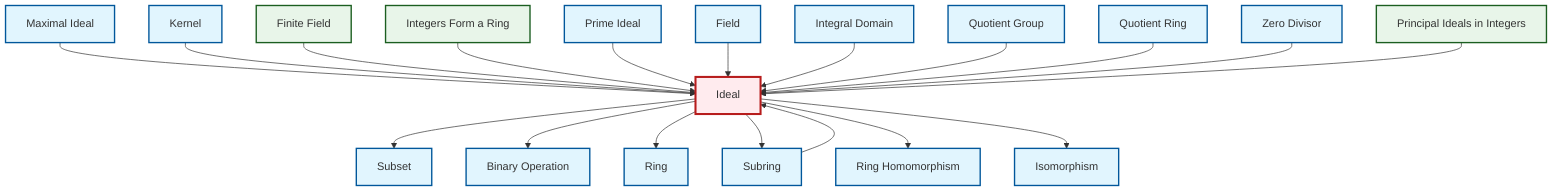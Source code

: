 graph TD
    classDef definition fill:#e1f5fe,stroke:#01579b,stroke-width:2px
    classDef theorem fill:#f3e5f5,stroke:#4a148c,stroke-width:2px
    classDef axiom fill:#fff3e0,stroke:#e65100,stroke-width:2px
    classDef example fill:#e8f5e9,stroke:#1b5e20,stroke-width:2px
    classDef current fill:#ffebee,stroke:#b71c1c,stroke-width:3px
    def-kernel["Kernel"]:::definition
    def-ring["Ring"]:::definition
    def-ideal["Ideal"]:::definition
    def-maximal-ideal["Maximal Ideal"]:::definition
    def-prime-ideal["Prime Ideal"]:::definition
    def-quotient-group["Quotient Group"]:::definition
    def-quotient-ring["Quotient Ring"]:::definition
    def-zero-divisor["Zero Divisor"]:::definition
    def-integral-domain["Integral Domain"]:::definition
    ex-finite-field["Finite Field"]:::example
    ex-principal-ideal["Principal Ideals in Integers"]:::example
    def-field["Field"]:::definition
    ex-integers-ring["Integers Form a Ring"]:::example
    def-subset["Subset"]:::definition
    def-binary-operation["Binary Operation"]:::definition
    def-ring-homomorphism["Ring Homomorphism"]:::definition
    def-isomorphism["Isomorphism"]:::definition
    def-subring["Subring"]:::definition
    def-maximal-ideal --> def-ideal
    def-ideal --> def-subset
    def-kernel --> def-ideal
    ex-finite-field --> def-ideal
    def-ideal --> def-binary-operation
    ex-integers-ring --> def-ideal
    def-ideal --> def-ring
    def-ideal --> def-subring
    def-prime-ideal --> def-ideal
    def-subring --> def-ideal
    def-ideal --> def-ring-homomorphism
    def-field --> def-ideal
    def-integral-domain --> def-ideal
    def-quotient-group --> def-ideal
    def-quotient-ring --> def-ideal
    def-zero-divisor --> def-ideal
    ex-principal-ideal --> def-ideal
    def-ideal --> def-isomorphism
    class def-ideal current